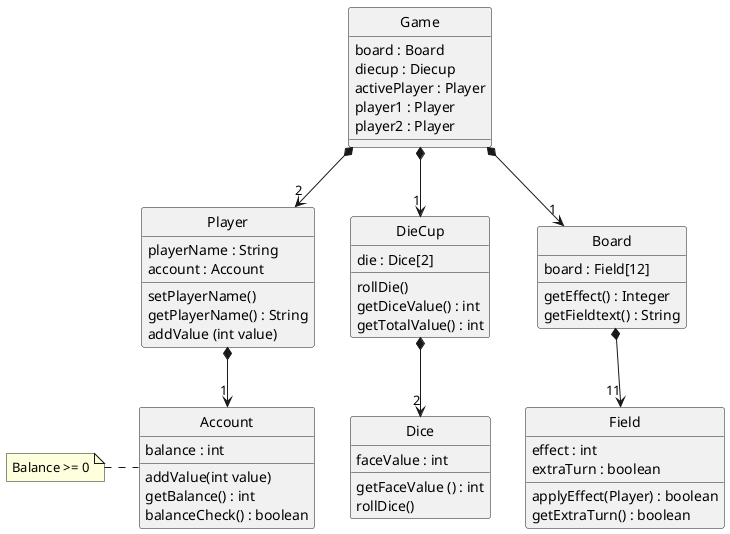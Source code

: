 @startuml ClassDiagram
skinparam style strictuml

class "Game" as Game {
    board : Board
    diecup : Diecup
    activePlayer : Player
    player1 : Player
    player2 : Player

}

class "Player" as Player {
    playerName : String
    account : Account

    setPlayerName()
    getPlayerName() : String
    addValue (int value)

}

class "Account" as Account {
    balance : int

    addValue(int value)
    getBalance() : int
    balanceCheck() : boolean
}
note left
    Balance >= 0
    end note

class "DieCup" as Diecup {
    die : Dice[2]
    
    rollDie()
    getDiceValue() : int
    getTotalValue() : int
}

class "Dice" as Dice {
    faceValue : int

    getFaceValue () : int
    rollDice()
}

class "Board" as Board {
    board : Field[12]

    getEffect() : Integer
    getFieldtext() : String
}

class "Field" as Field {
    effect : int
    extraTurn : boolean

    applyEffect(Player) : boolean
    getExtraTurn() : boolean
}


Player *--> "1" Account
Game *--> "2" Player 
Game *--> "1" Board
Board  *--> "11" Field
Game  *--> "1" Diecup
Diecup *--> "2" Dice
@enduml